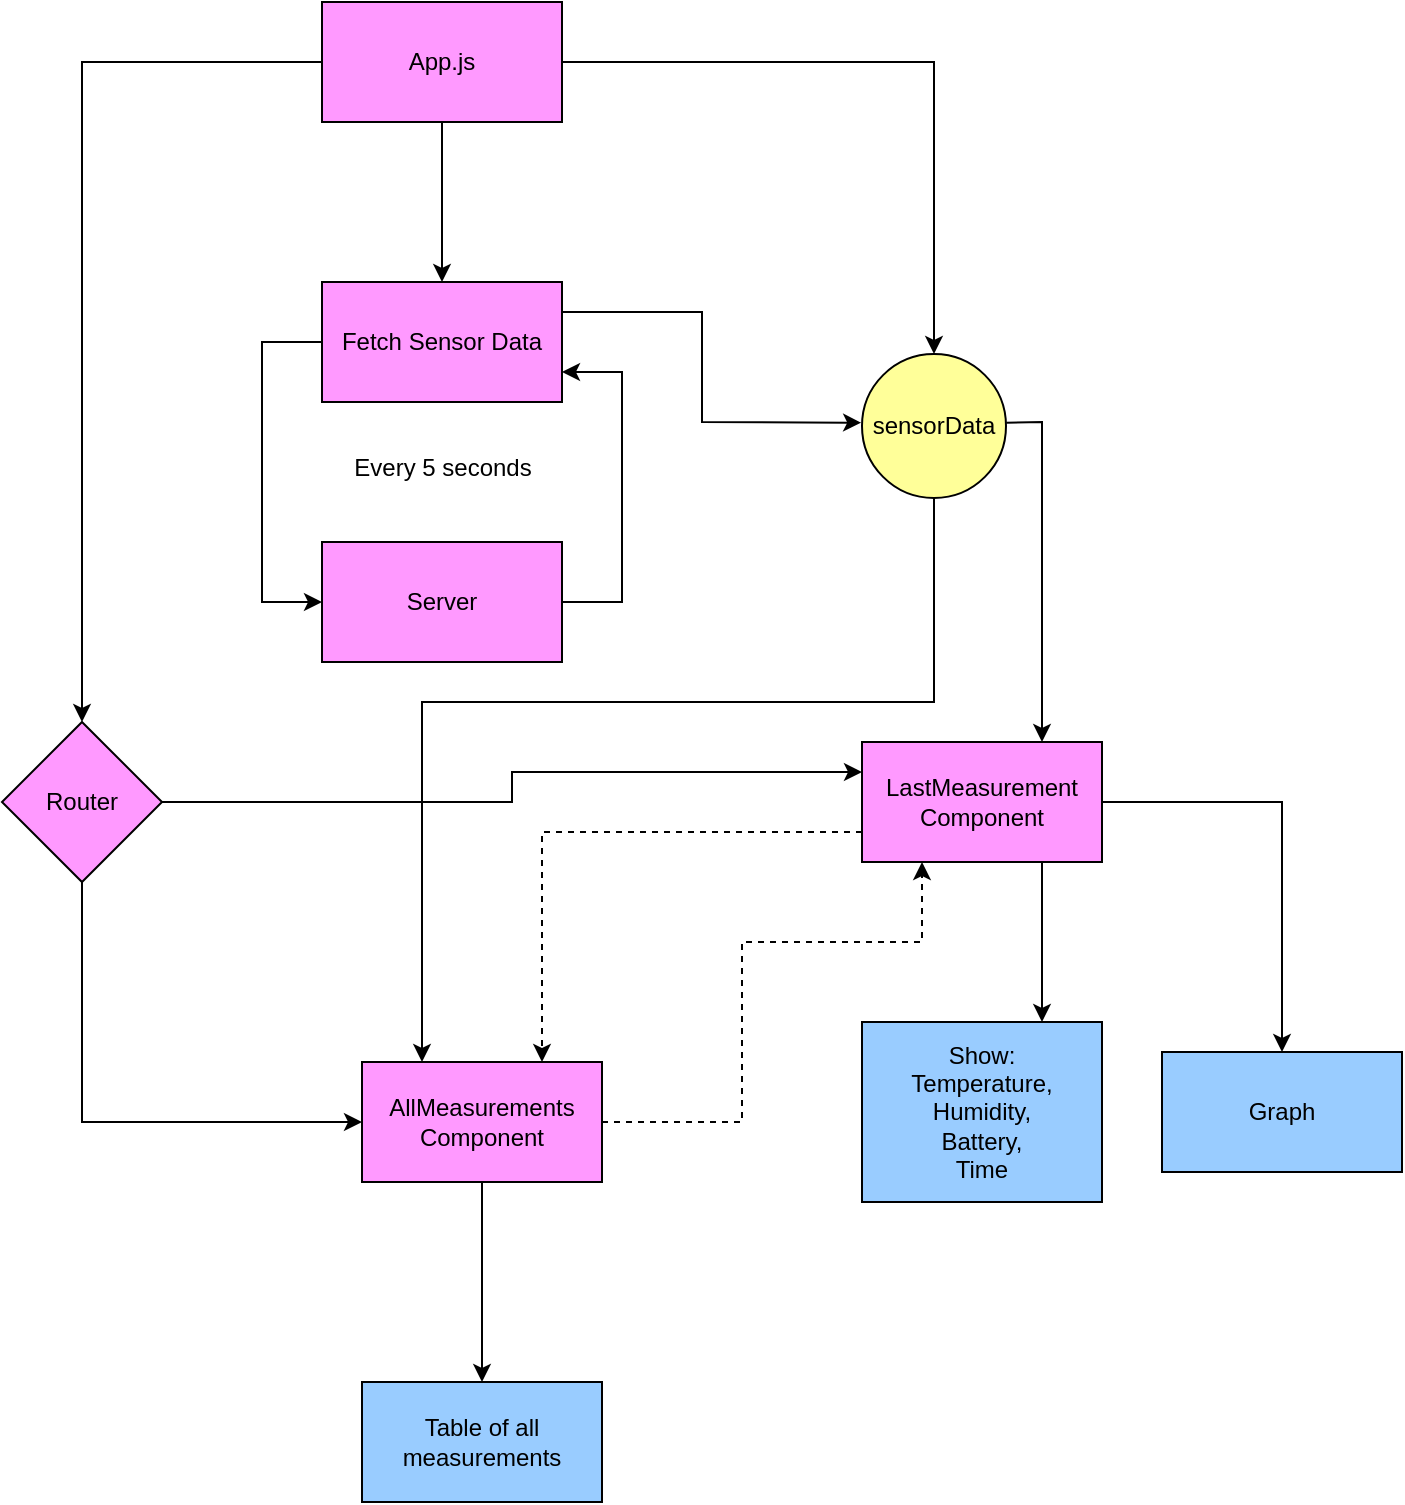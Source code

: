 <mxfile version="24.4.0" type="github">
  <diagram name="Page-1" id="SEWsyKc5rU6Fcgs1RWHf">
    <mxGraphModel dx="1634" dy="858" grid="1" gridSize="10" guides="1" tooltips="1" connect="1" arrows="1" fold="1" page="1" pageScale="1" pageWidth="827" pageHeight="1169" math="0" shadow="0">
      <root>
        <mxCell id="0" />
        <mxCell id="1" parent="0" />
        <mxCell id="LvXoCR6ephxCl3afvVT1-3" value="" style="edgeStyle=orthogonalEdgeStyle;rounded=0;orthogonalLoop=1;jettySize=auto;html=1;" edge="1" parent="1" source="LvXoCR6ephxCl3afvVT1-1" target="LvXoCR6ephxCl3afvVT1-2">
          <mxGeometry relative="1" as="geometry" />
        </mxCell>
        <mxCell id="LvXoCR6ephxCl3afvVT1-18" style="edgeStyle=orthogonalEdgeStyle;rounded=0;orthogonalLoop=1;jettySize=auto;html=1;entryX=0.5;entryY=0;entryDx=0;entryDy=0;" edge="1" parent="1" source="LvXoCR6ephxCl3afvVT1-1" target="LvXoCR6ephxCl3afvVT1-11">
          <mxGeometry relative="1" as="geometry" />
        </mxCell>
        <mxCell id="LvXoCR6ephxCl3afvVT1-24" style="edgeStyle=orthogonalEdgeStyle;rounded=0;orthogonalLoop=1;jettySize=auto;html=1;entryX=0.5;entryY=0;entryDx=0;entryDy=0;" edge="1" parent="1" source="LvXoCR6ephxCl3afvVT1-1" target="LvXoCR6ephxCl3afvVT1-4">
          <mxGeometry relative="1" as="geometry" />
        </mxCell>
        <mxCell id="LvXoCR6ephxCl3afvVT1-1" value="App.js" style="rounded=0;whiteSpace=wrap;html=1;fillColor=#FF99FF;" vertex="1" parent="1">
          <mxGeometry x="350" y="350" width="120" height="60" as="geometry" />
        </mxCell>
        <mxCell id="LvXoCR6ephxCl3afvVT1-2" value="Fetch Sensor Data" style="whiteSpace=wrap;html=1;rounded=0;fillColor=#FF99FF;" vertex="1" parent="1">
          <mxGeometry x="350" y="490" width="120" height="60" as="geometry" />
        </mxCell>
        <mxCell id="LvXoCR6ephxCl3afvVT1-28" style="edgeStyle=orthogonalEdgeStyle;rounded=0;orthogonalLoop=1;jettySize=auto;html=1;entryX=0;entryY=0.5;entryDx=0;entryDy=0;" edge="1" parent="1" source="LvXoCR6ephxCl3afvVT1-4" target="LvXoCR6ephxCl3afvVT1-16">
          <mxGeometry relative="1" as="geometry">
            <Array as="points">
              <mxPoint x="230" y="910" />
            </Array>
          </mxGeometry>
        </mxCell>
        <mxCell id="LvXoCR6ephxCl3afvVT1-29" style="edgeStyle=orthogonalEdgeStyle;rounded=0;orthogonalLoop=1;jettySize=auto;html=1;entryX=0;entryY=0.25;entryDx=0;entryDy=0;" edge="1" parent="1" source="LvXoCR6ephxCl3afvVT1-4" target="LvXoCR6ephxCl3afvVT1-12">
          <mxGeometry relative="1" as="geometry" />
        </mxCell>
        <mxCell id="LvXoCR6ephxCl3afvVT1-4" value="Router" style="rhombus;whiteSpace=wrap;html=1;fillColor=#FF99FF;" vertex="1" parent="1">
          <mxGeometry x="190" y="710" width="80" height="80" as="geometry" />
        </mxCell>
        <mxCell id="LvXoCR6ephxCl3afvVT1-5" value="Server" style="rounded=0;whiteSpace=wrap;html=1;fillColor=#FF99FF;" vertex="1" parent="1">
          <mxGeometry x="350" y="620" width="120" height="60" as="geometry" />
        </mxCell>
        <mxCell id="LvXoCR6ephxCl3afvVT1-7" value="" style="endArrow=classic;html=1;rounded=0;exitX=0;exitY=0.5;exitDx=0;exitDy=0;entryX=0;entryY=0.5;entryDx=0;entryDy=0;" edge="1" parent="1" source="LvXoCR6ephxCl3afvVT1-2" target="LvXoCR6ephxCl3afvVT1-5">
          <mxGeometry width="50" height="50" relative="1" as="geometry">
            <mxPoint x="260" y="600" as="sourcePoint" />
            <mxPoint x="310" y="550" as="targetPoint" />
            <Array as="points">
              <mxPoint x="320" y="520" />
              <mxPoint x="320" y="650" />
            </Array>
          </mxGeometry>
        </mxCell>
        <mxCell id="LvXoCR6ephxCl3afvVT1-8" value="" style="endArrow=classic;html=1;rounded=0;exitX=1;exitY=0.5;exitDx=0;exitDy=0;entryX=1;entryY=0.75;entryDx=0;entryDy=0;" edge="1" parent="1" source="LvXoCR6ephxCl3afvVT1-5" target="LvXoCR6ephxCl3afvVT1-2">
          <mxGeometry width="50" height="50" relative="1" as="geometry">
            <mxPoint x="540" y="640" as="sourcePoint" />
            <mxPoint x="590" y="590" as="targetPoint" />
            <Array as="points">
              <mxPoint x="500" y="650" />
              <mxPoint x="500" y="535" />
            </Array>
          </mxGeometry>
        </mxCell>
        <mxCell id="LvXoCR6ephxCl3afvVT1-9" value="Every 5 seconds" style="text;html=1;align=center;verticalAlign=middle;resizable=0;points=[];autosize=1;strokeColor=none;fillColor=none;" vertex="1" parent="1">
          <mxGeometry x="355" y="568" width="110" height="30" as="geometry" />
        </mxCell>
        <mxCell id="LvXoCR6ephxCl3afvVT1-21" style="edgeStyle=orthogonalEdgeStyle;rounded=0;orthogonalLoop=1;jettySize=auto;html=1;entryX=0.25;entryY=0;entryDx=0;entryDy=0;" edge="1" parent="1" source="LvXoCR6ephxCl3afvVT1-11" target="LvXoCR6ephxCl3afvVT1-16">
          <mxGeometry relative="1" as="geometry">
            <mxPoint x="430" y="850" as="targetPoint" />
            <Array as="points">
              <mxPoint x="656" y="700" />
              <mxPoint x="400" y="700" />
            </Array>
          </mxGeometry>
        </mxCell>
        <mxCell id="LvXoCR6ephxCl3afvVT1-11" value="sensorData" style="ellipse;whiteSpace=wrap;html=1;aspect=fixed;fillColor=#FFFF99;" vertex="1" parent="1">
          <mxGeometry x="620" y="526" width="72" height="72" as="geometry" />
        </mxCell>
        <mxCell id="LvXoCR6ephxCl3afvVT1-30" style="edgeStyle=orthogonalEdgeStyle;rounded=0;orthogonalLoop=1;jettySize=auto;html=1;entryX=0.75;entryY=0;entryDx=0;entryDy=0;" edge="1" parent="1" source="LvXoCR6ephxCl3afvVT1-12" target="LvXoCR6ephxCl3afvVT1-13">
          <mxGeometry relative="1" as="geometry">
            <Array as="points">
              <mxPoint x="710" y="820" />
              <mxPoint x="710" y="820" />
            </Array>
          </mxGeometry>
        </mxCell>
        <mxCell id="LvXoCR6ephxCl3afvVT1-31" style="edgeStyle=orthogonalEdgeStyle;rounded=0;orthogonalLoop=1;jettySize=auto;html=1;entryX=0.5;entryY=0;entryDx=0;entryDy=0;" edge="1" parent="1" source="LvXoCR6ephxCl3afvVT1-12" target="LvXoCR6ephxCl3afvVT1-14">
          <mxGeometry relative="1" as="geometry" />
        </mxCell>
        <mxCell id="LvXoCR6ephxCl3afvVT1-12" value="LastMeasurement Component" style="rounded=0;whiteSpace=wrap;html=1;fillColor=#FF99FF;" vertex="1" parent="1">
          <mxGeometry x="620" y="720" width="120" height="60" as="geometry" />
        </mxCell>
        <mxCell id="LvXoCR6ephxCl3afvVT1-13" value="Show:&lt;div&gt;Temperature,&lt;/div&gt;&lt;div&gt;Humidity,&lt;/div&gt;&lt;div&gt;Battery,&lt;/div&gt;&lt;div&gt;Time&lt;/div&gt;" style="rounded=0;whiteSpace=wrap;html=1;fillColor=#99CCFF;" vertex="1" parent="1">
          <mxGeometry x="620" y="860" width="120" height="90" as="geometry" />
        </mxCell>
        <mxCell id="LvXoCR6ephxCl3afvVT1-14" value="Graph" style="rounded=0;whiteSpace=wrap;html=1;fillColor=#99CCFF;" vertex="1" parent="1">
          <mxGeometry x="770" y="875" width="120" height="60" as="geometry" />
        </mxCell>
        <mxCell id="LvXoCR6ephxCl3afvVT1-32" style="edgeStyle=orthogonalEdgeStyle;rounded=0;orthogonalLoop=1;jettySize=auto;html=1;entryX=0.5;entryY=0;entryDx=0;entryDy=0;" edge="1" parent="1" source="LvXoCR6ephxCl3afvVT1-16" target="LvXoCR6ephxCl3afvVT1-17">
          <mxGeometry relative="1" as="geometry" />
        </mxCell>
        <mxCell id="LvXoCR6ephxCl3afvVT1-16" value="AllMeasurements Component" style="rounded=0;whiteSpace=wrap;html=1;fillColor=#FF99FF;" vertex="1" parent="1">
          <mxGeometry x="370" y="880" width="120" height="60" as="geometry" />
        </mxCell>
        <mxCell id="LvXoCR6ephxCl3afvVT1-17" value="Table of all measurements" style="rounded=0;whiteSpace=wrap;html=1;fillColor=#99CCFF;" vertex="1" parent="1">
          <mxGeometry x="370" y="1040" width="120" height="60" as="geometry" />
        </mxCell>
        <mxCell id="LvXoCR6ephxCl3afvVT1-20" value="" style="endArrow=classic;html=1;rounded=0;exitX=1;exitY=0.25;exitDx=0;exitDy=0;entryX=-0.006;entryY=0.477;entryDx=0;entryDy=0;entryPerimeter=0;" edge="1" parent="1" source="LvXoCR6ephxCl3afvVT1-2" target="LvXoCR6ephxCl3afvVT1-11">
          <mxGeometry width="50" height="50" relative="1" as="geometry">
            <mxPoint x="530" y="500" as="sourcePoint" />
            <mxPoint x="580" y="450" as="targetPoint" />
            <Array as="points">
              <mxPoint x="540" y="505" />
              <mxPoint x="540" y="560" />
            </Array>
          </mxGeometry>
        </mxCell>
        <mxCell id="LvXoCR6ephxCl3afvVT1-23" value="" style="endArrow=classic;html=1;rounded=0;entryX=0.75;entryY=0;entryDx=0;entryDy=0;exitX=1.002;exitY=0.478;exitDx=0;exitDy=0;exitPerimeter=0;" edge="1" parent="1" source="LvXoCR6ephxCl3afvVT1-11" target="LvXoCR6ephxCl3afvVT1-12">
          <mxGeometry width="50" height="50" relative="1" as="geometry">
            <mxPoint x="692" y="562" as="sourcePoint" />
            <mxPoint x="610" y="670" as="targetPoint" />
            <Array as="points">
              <mxPoint x="710" y="560" />
            </Array>
          </mxGeometry>
        </mxCell>
        <mxCell id="LvXoCR6ephxCl3afvVT1-34" value="" style="html=1;labelBackgroundColor=#ffffff;startArrow=none;startFill=0;startSize=6;endArrow=classic;endFill=1;endSize=6;jettySize=auto;orthogonalLoop=1;strokeWidth=1;dashed=1;fontSize=14;rounded=0;exitX=0;exitY=0.75;exitDx=0;exitDy=0;entryX=0.75;entryY=0;entryDx=0;entryDy=0;" edge="1" parent="1" source="LvXoCR6ephxCl3afvVT1-12" target="LvXoCR6ephxCl3afvVT1-16">
          <mxGeometry width="60" height="60" relative="1" as="geometry">
            <mxPoint x="550" y="860" as="sourcePoint" />
            <mxPoint x="610" y="800" as="targetPoint" />
            <Array as="points">
              <mxPoint x="460" y="765" />
            </Array>
          </mxGeometry>
        </mxCell>
        <mxCell id="LvXoCR6ephxCl3afvVT1-35" value="" style="html=1;labelBackgroundColor=#ffffff;startArrow=none;startFill=0;startSize=6;endArrow=classic;endFill=1;endSize=6;jettySize=auto;orthogonalLoop=1;strokeWidth=1;dashed=1;fontSize=14;rounded=0;exitX=1;exitY=0.5;exitDx=0;exitDy=0;entryX=0.25;entryY=1;entryDx=0;entryDy=0;" edge="1" parent="1" source="LvXoCR6ephxCl3afvVT1-16" target="LvXoCR6ephxCl3afvVT1-12">
          <mxGeometry width="60" height="60" relative="1" as="geometry">
            <mxPoint x="550" y="860" as="sourcePoint" />
            <mxPoint x="610" y="800" as="targetPoint" />
            <Array as="points">
              <mxPoint x="560" y="910" />
              <mxPoint x="560" y="820" />
              <mxPoint x="650" y="820" />
            </Array>
          </mxGeometry>
        </mxCell>
      </root>
    </mxGraphModel>
  </diagram>
</mxfile>

